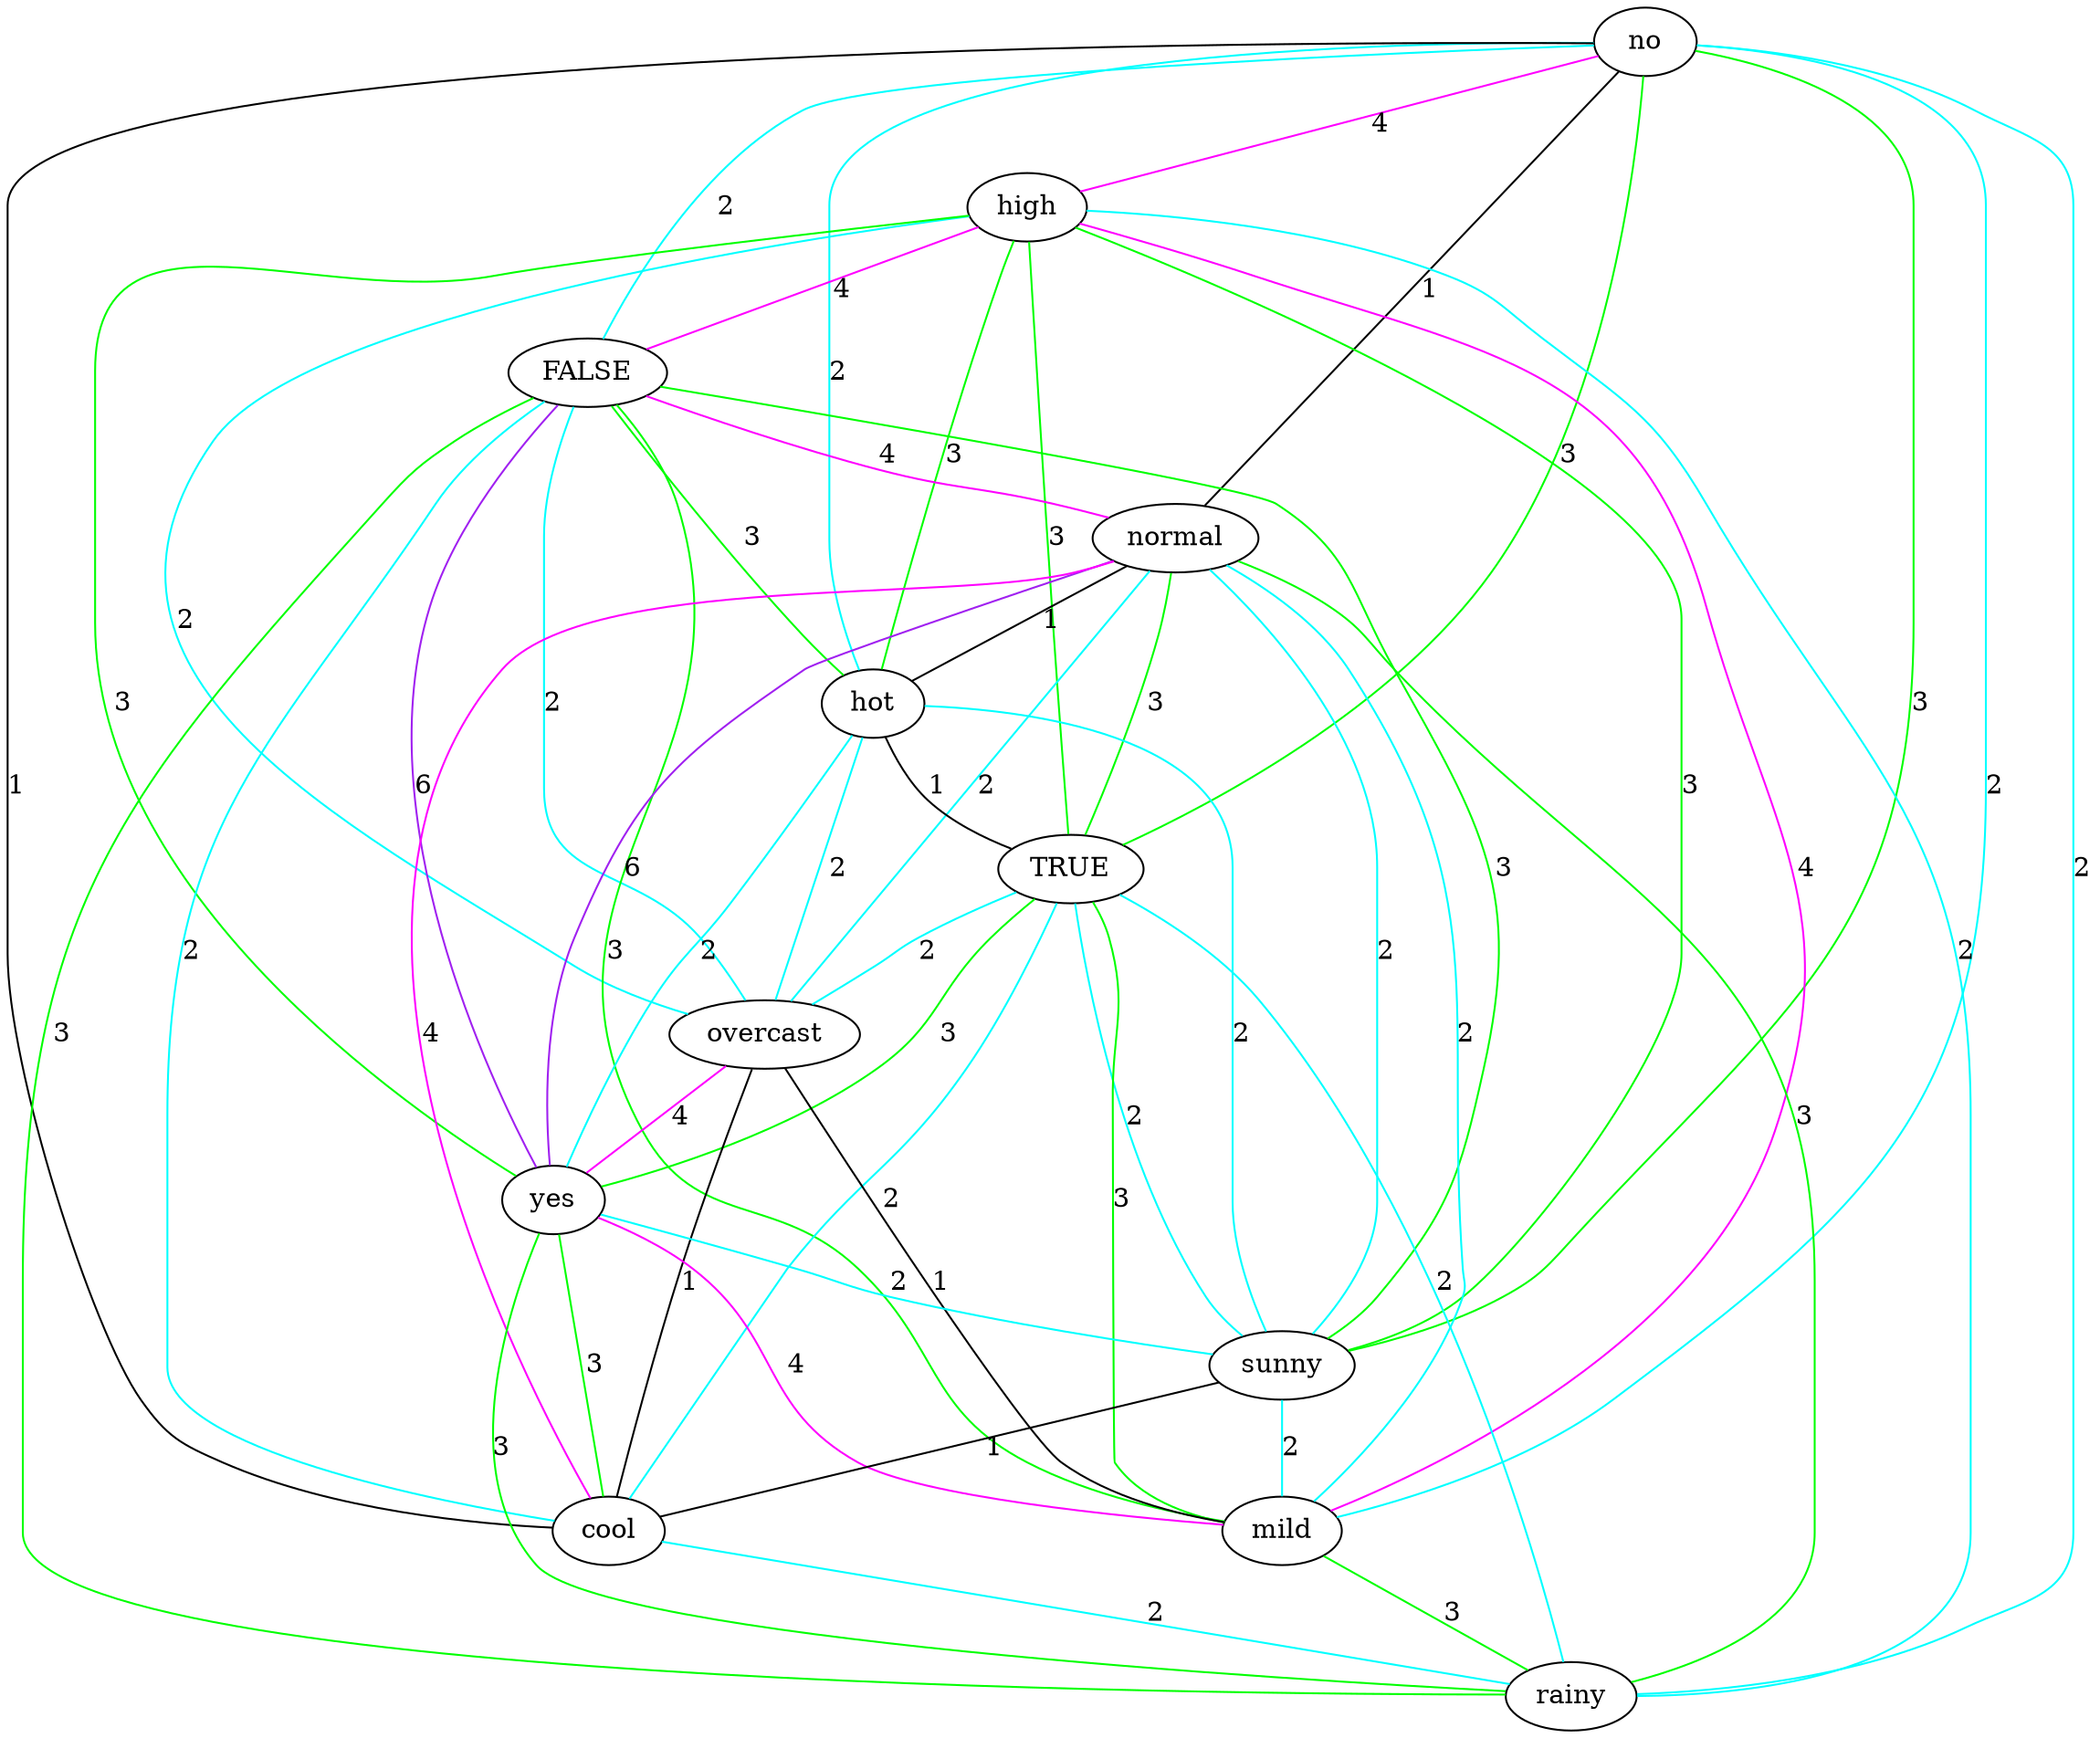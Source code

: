 strict graph "" {
no;
high;
FALSE;
normal;
hot;
TRUE;
overcast;
yes;
sunny;
mild;
cool;
rainy;
no -- TRUE  [color=green, label=3];
no -- sunny  [color=green, label=3];
no -- mild  [color=cyan, label=2];
no -- high  [color=magenta, label=4];
no -- FALSE  [color=cyan, label=2];
no -- cool  [color=black, label=1];
no -- rainy  [color=cyan, label=2];
no -- hot  [color=cyan, label=2];
no -- normal  [color=black, label=1];
high -- TRUE  [color=green, label=3];
high -- overcast  [color=cyan, label=2];
high -- FALSE  [color=magenta, label=4];
high -- yes  [color=green, label=3];
high -- sunny  [color=green, label=3];
high -- rainy  [color=cyan, label=2];
high -- mild  [color=magenta, label=4];
high -- hot  [color=green, label=3];
FALSE -- overcast  [color=cyan, label=2];
FALSE -- yes  [color=purple, label=6];
FALSE -- sunny  [color=green, label=3];
FALSE -- mild  [color=green, label=3];
FALSE -- cool  [color=cyan, label=2];
FALSE -- rainy  [color=green, label=3];
FALSE -- hot  [color=green, label=3];
FALSE -- normal  [color=magenta, label=4];
normal -- TRUE  [color=green, label=3];
normal -- overcast  [color=cyan, label=2];
normal -- yes  [color=purple, label=6];
normal -- sunny  [color=cyan, label=2];
normal -- rainy  [color=green, label=3];
normal -- cool  [color=magenta, label=4];
normal -- mild  [color=cyan, label=2];
normal -- hot  [color=black, label=1];
hot -- TRUE  [color=black, label=1];
hot -- overcast  [color=cyan, label=2];
hot -- yes  [color=cyan, label=2];
hot -- sunny  [color=cyan, label=2];
TRUE -- overcast  [color=cyan, label=2];
TRUE -- yes  [color=green, label=3];
TRUE -- sunny  [color=cyan, label=2];
TRUE -- mild  [color=green, label=3];
TRUE -- rainy  [color=cyan, label=2];
TRUE -- cool  [color=cyan, label=2];
overcast -- yes  [color=magenta, label=4];
overcast -- mild  [color=black, label=1];
overcast -- cool  [color=black, label=1];
yes -- sunny  [color=cyan, label=2];
yes -- mild  [color=magenta, label=4];
yes -- rainy  [color=green, label=3];
yes -- cool  [color=green, label=3];
sunny -- cool  [color=black, label=1];
sunny -- mild  [color=cyan, label=2];
mild -- rainy  [color=green, label=3];
cool -- rainy  [color=cyan, label=2];
}
